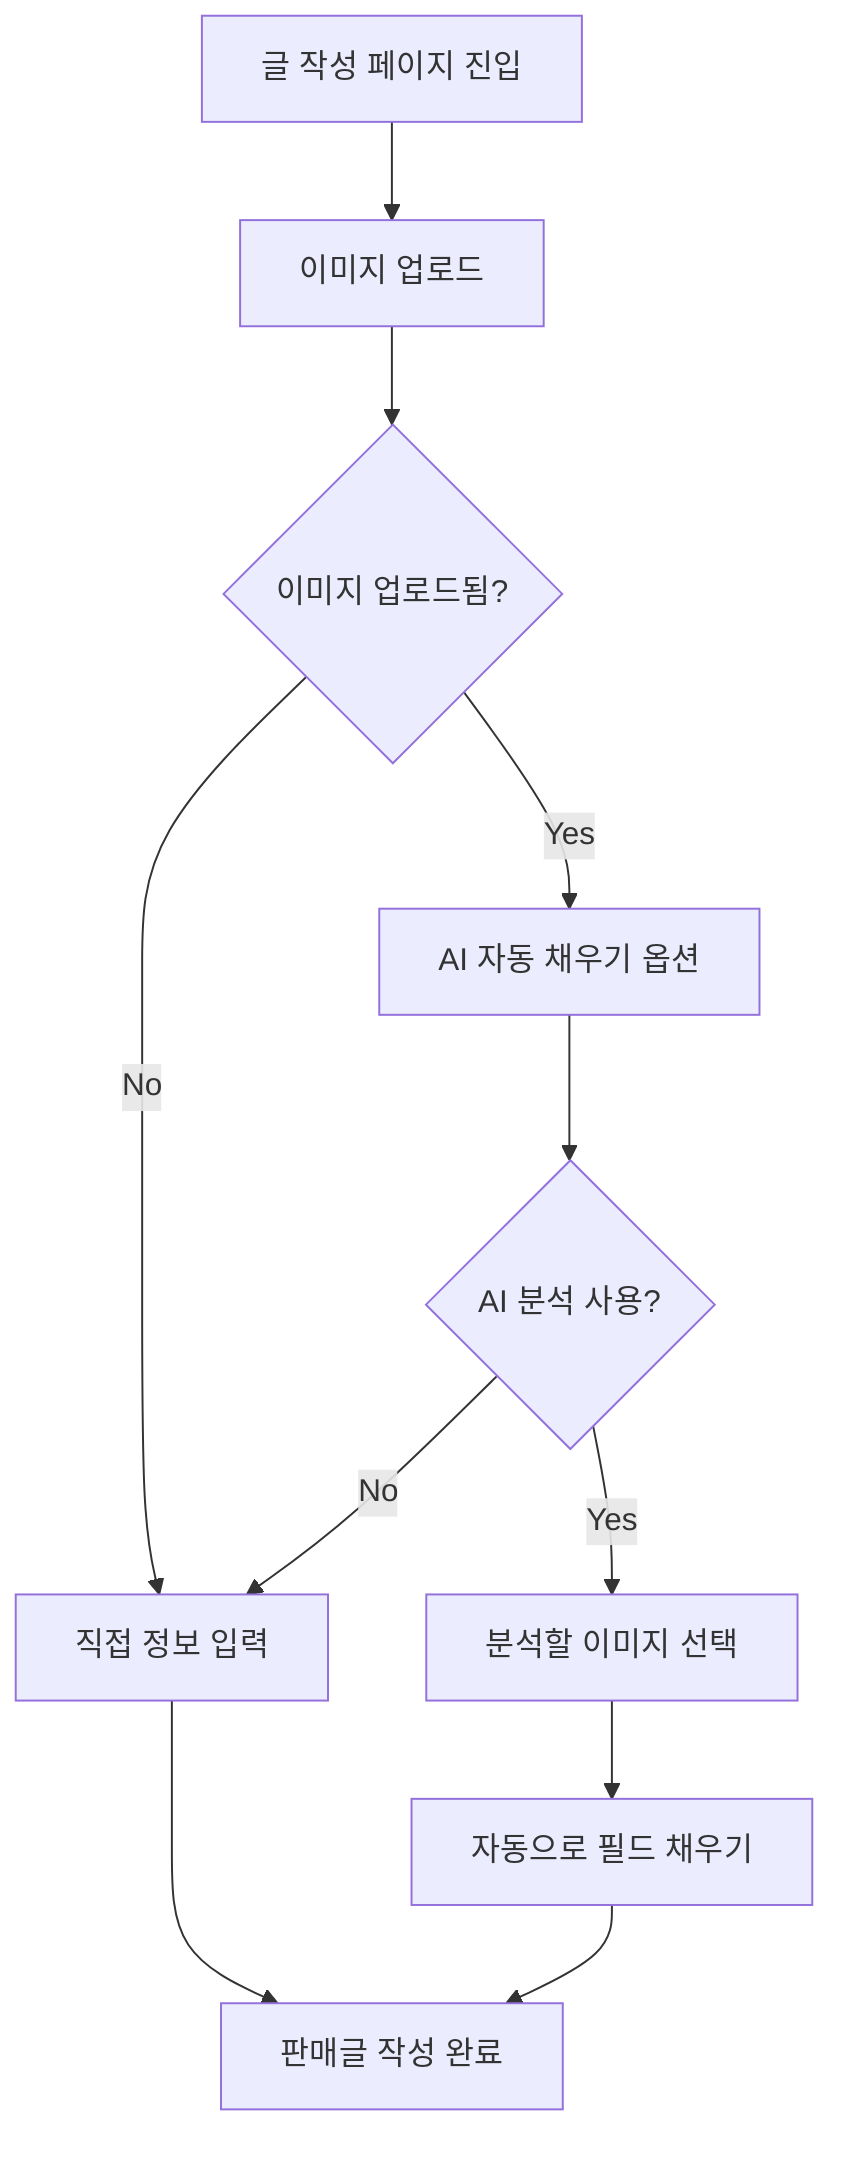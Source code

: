 flowchart TB
    %% A[글 작성 페이지 진입] --> B[제목 입력]
    %% B --> C[거래 유형 선택]
    
    %% C --> D{거래 유형?}
    %% D -->|판매| E[이미지 업로드]
    %% D -->|구매| F[카테고리 선택]
    
    A[글 작성 페이지 진입] --> E[이미지 업로드]
    E --> G{이미지 업로드됨?}
    G -->|Yes| H[AI 자동 채우기 옵션]
    G -->|No| I[직접 정보 입력]
    
    H --> J{AI 분석 사용?}
    J -->|Yes| K[분석할 이미지 선택]
    %% K --> L[AI 이미지 분석 실행]
    J -->|No| I[직접 정보 입력]
    K --> M[자동으로 필드 채우기]
    %% M --> N[카테고리에 따른 질문 로드]

    I --> FF[판매글 작성 완료]
    M --> FF[판매글 작성 완료]
    
    
    %% J -->|No| I
    %% I --> O[카테고리 선택]
    %% O --> P[모델명, 브랜드, 가격 입력]
    %% P --> Q[상세 설명 입력]
    %% Q --> N
    
    %% N --> R[제품 상태 질문 답변]
    %% R --> S[폼 검증]
    
    %% F --> T[수량 입력]
    %% T --> U[상세 설명 입력]
    %% U --> V{바이어 권한?}
    %% V -->|Yes| S
    %% V -->|No| W[권한 없음 알림]
    %% W --> X[종료]
    
    %% Y -->|Yes| BB[게시글 생성 API 호출]
    %% BB --> CC{생성 성공?}
    %% CC -->|Yes| DD[상세 페이지로 이동]
    %% CC -->|No| EE[오류 메시지 표시]
    %% EE --> S
    
    %% DD --> FF[완료]
    
    %% 추가 기능들
    %% E --> GG[이미지 순서 변경]
    %% GG --> HH[드래그 앤 드롭으로 재배열]
    
    %% E --> II[이미지 뷰어]
    %% II --> JJ[확대/축소/회전]
    %% JJ --> KK[이미지 네비게이션]
    
    %% 스타일링
    %% classDef decision fill:#ffe6cc
    %% classDef process fill:#e6f3ff
    %% classDef terminal fill:#e6ffe6
    %% classDef error fill:#ffe6e6
    
    %% class D,G,J,V,Y,CC decision
    %% class A,B,C,E,F,H,I,K,L,M,N,O,P,Q,R,S,T,U,BB,GG,HH,II,JJ,KK process
    %% class DD,FF terminal
    %% class W,X,Z,EE error